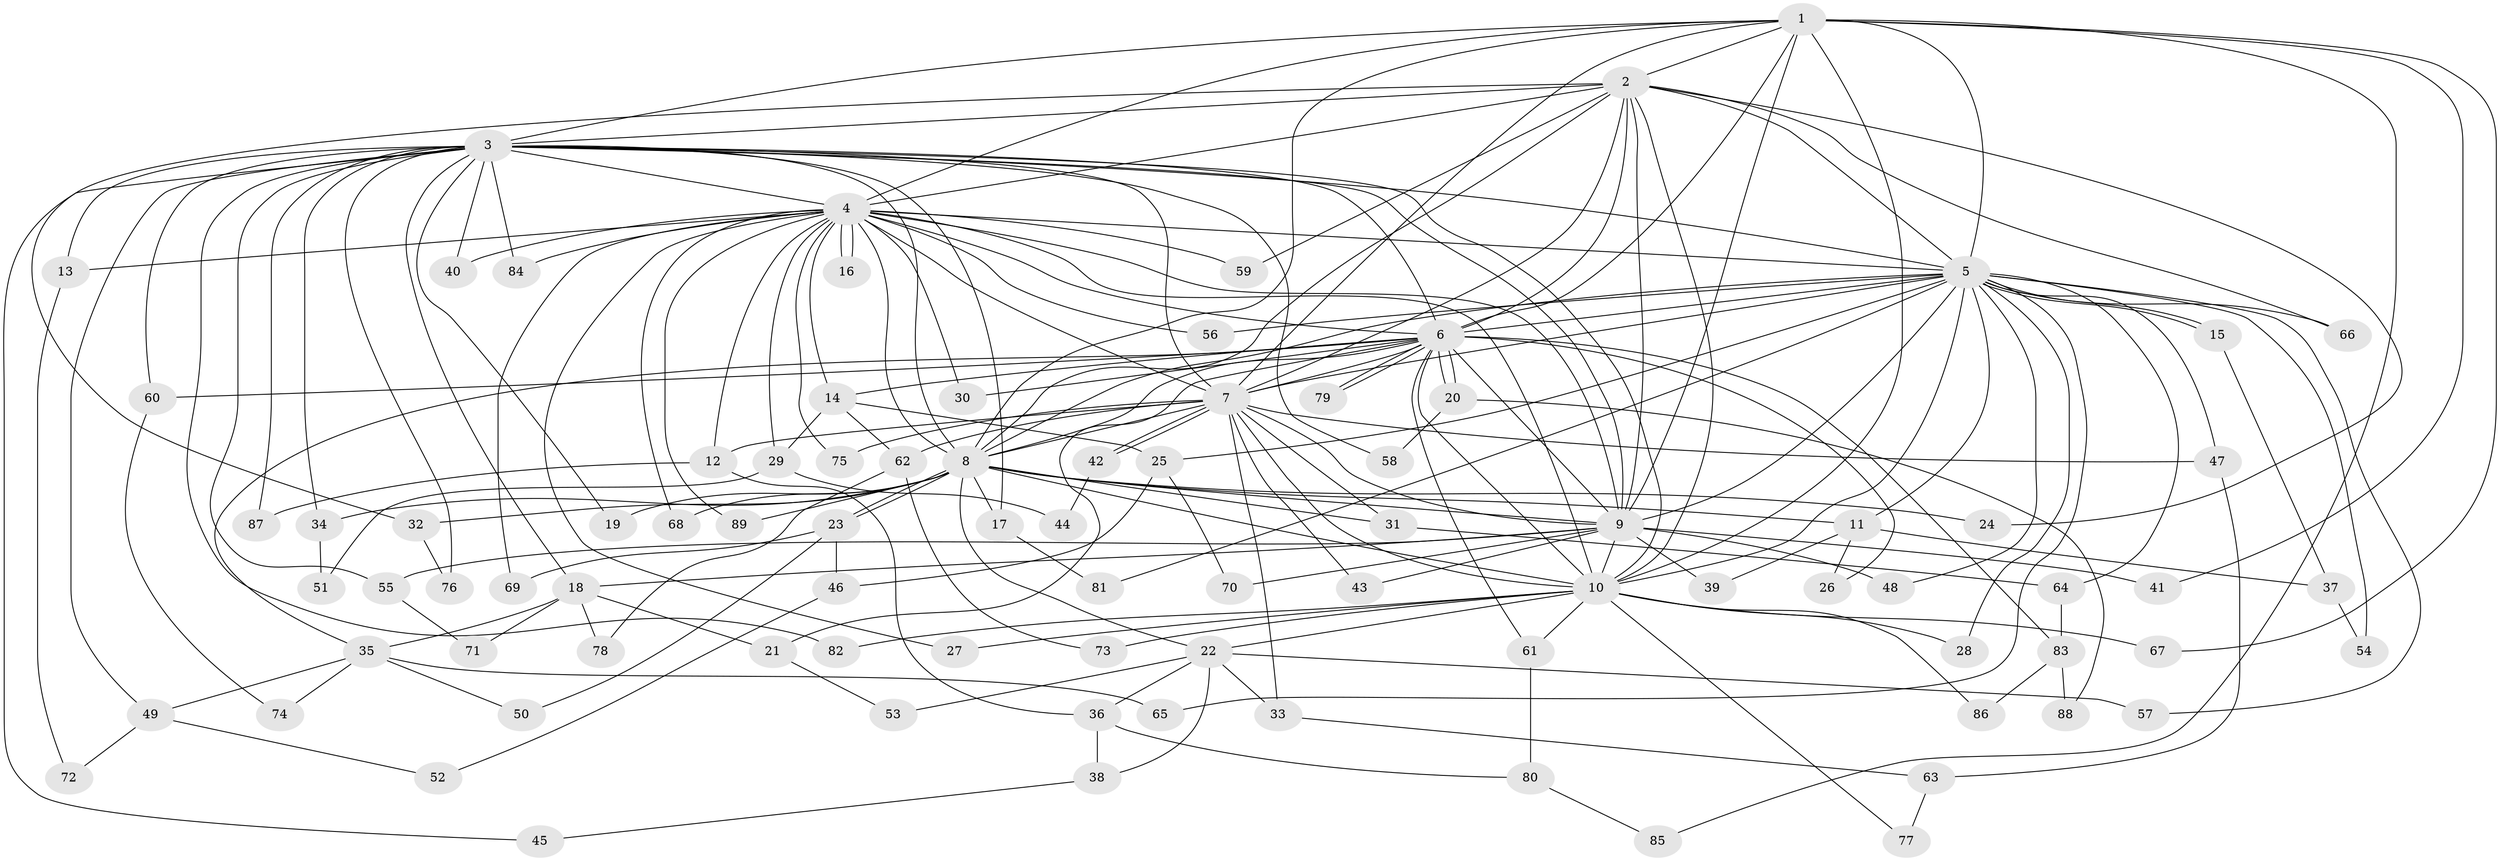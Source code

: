 // Generated by graph-tools (version 1.1) at 2025/13/03/09/25 04:13:43]
// undirected, 89 vertices, 203 edges
graph export_dot {
graph [start="1"]
  node [color=gray90,style=filled];
  1;
  2;
  3;
  4;
  5;
  6;
  7;
  8;
  9;
  10;
  11;
  12;
  13;
  14;
  15;
  16;
  17;
  18;
  19;
  20;
  21;
  22;
  23;
  24;
  25;
  26;
  27;
  28;
  29;
  30;
  31;
  32;
  33;
  34;
  35;
  36;
  37;
  38;
  39;
  40;
  41;
  42;
  43;
  44;
  45;
  46;
  47;
  48;
  49;
  50;
  51;
  52;
  53;
  54;
  55;
  56;
  57;
  58;
  59;
  60;
  61;
  62;
  63;
  64;
  65;
  66;
  67;
  68;
  69;
  70;
  71;
  72;
  73;
  74;
  75;
  76;
  77;
  78;
  79;
  80;
  81;
  82;
  83;
  84;
  85;
  86;
  87;
  88;
  89;
  1 -- 2;
  1 -- 3;
  1 -- 4;
  1 -- 5;
  1 -- 6;
  1 -- 7;
  1 -- 8;
  1 -- 9;
  1 -- 10;
  1 -- 41;
  1 -- 67;
  1 -- 85;
  2 -- 3;
  2 -- 4;
  2 -- 5;
  2 -- 6;
  2 -- 7;
  2 -- 8;
  2 -- 9;
  2 -- 10;
  2 -- 24;
  2 -- 32;
  2 -- 59;
  2 -- 66;
  3 -- 4;
  3 -- 5;
  3 -- 6;
  3 -- 7;
  3 -- 8;
  3 -- 9;
  3 -- 10;
  3 -- 13;
  3 -- 17;
  3 -- 18;
  3 -- 19;
  3 -- 34;
  3 -- 40;
  3 -- 45;
  3 -- 49;
  3 -- 55;
  3 -- 58;
  3 -- 60;
  3 -- 76;
  3 -- 82;
  3 -- 84;
  3 -- 87;
  4 -- 5;
  4 -- 6;
  4 -- 7;
  4 -- 8;
  4 -- 9;
  4 -- 10;
  4 -- 12;
  4 -- 13;
  4 -- 14;
  4 -- 16;
  4 -- 16;
  4 -- 27;
  4 -- 29;
  4 -- 30;
  4 -- 40;
  4 -- 56;
  4 -- 59;
  4 -- 68;
  4 -- 69;
  4 -- 75;
  4 -- 84;
  4 -- 89;
  5 -- 6;
  5 -- 7;
  5 -- 8;
  5 -- 9;
  5 -- 10;
  5 -- 11;
  5 -- 15;
  5 -- 15;
  5 -- 25;
  5 -- 28;
  5 -- 47;
  5 -- 48;
  5 -- 54;
  5 -- 56;
  5 -- 57;
  5 -- 64;
  5 -- 65;
  5 -- 66;
  5 -- 81;
  6 -- 7;
  6 -- 8;
  6 -- 9;
  6 -- 10;
  6 -- 14;
  6 -- 20;
  6 -- 20;
  6 -- 21;
  6 -- 26;
  6 -- 30;
  6 -- 35;
  6 -- 60;
  6 -- 61;
  6 -- 79;
  6 -- 79;
  6 -- 83;
  7 -- 8;
  7 -- 9;
  7 -- 10;
  7 -- 12;
  7 -- 31;
  7 -- 33;
  7 -- 42;
  7 -- 42;
  7 -- 43;
  7 -- 47;
  7 -- 62;
  7 -- 75;
  8 -- 9;
  8 -- 10;
  8 -- 11;
  8 -- 17;
  8 -- 19;
  8 -- 22;
  8 -- 23;
  8 -- 23;
  8 -- 24;
  8 -- 31;
  8 -- 32;
  8 -- 34;
  8 -- 68;
  8 -- 89;
  9 -- 10;
  9 -- 18;
  9 -- 39;
  9 -- 41;
  9 -- 43;
  9 -- 48;
  9 -- 55;
  9 -- 70;
  10 -- 22;
  10 -- 27;
  10 -- 28;
  10 -- 61;
  10 -- 67;
  10 -- 73;
  10 -- 77;
  10 -- 82;
  10 -- 86;
  11 -- 26;
  11 -- 37;
  11 -- 39;
  12 -- 36;
  12 -- 87;
  13 -- 72;
  14 -- 25;
  14 -- 29;
  14 -- 62;
  15 -- 37;
  17 -- 81;
  18 -- 21;
  18 -- 35;
  18 -- 71;
  18 -- 78;
  20 -- 58;
  20 -- 88;
  21 -- 53;
  22 -- 33;
  22 -- 36;
  22 -- 38;
  22 -- 53;
  22 -- 57;
  23 -- 46;
  23 -- 50;
  23 -- 69;
  25 -- 46;
  25 -- 70;
  29 -- 44;
  29 -- 51;
  31 -- 64;
  32 -- 76;
  33 -- 63;
  34 -- 51;
  35 -- 49;
  35 -- 50;
  35 -- 65;
  35 -- 74;
  36 -- 38;
  36 -- 80;
  37 -- 54;
  38 -- 45;
  42 -- 44;
  46 -- 52;
  47 -- 63;
  49 -- 52;
  49 -- 72;
  55 -- 71;
  60 -- 74;
  61 -- 80;
  62 -- 73;
  62 -- 78;
  63 -- 77;
  64 -- 83;
  80 -- 85;
  83 -- 86;
  83 -- 88;
}
